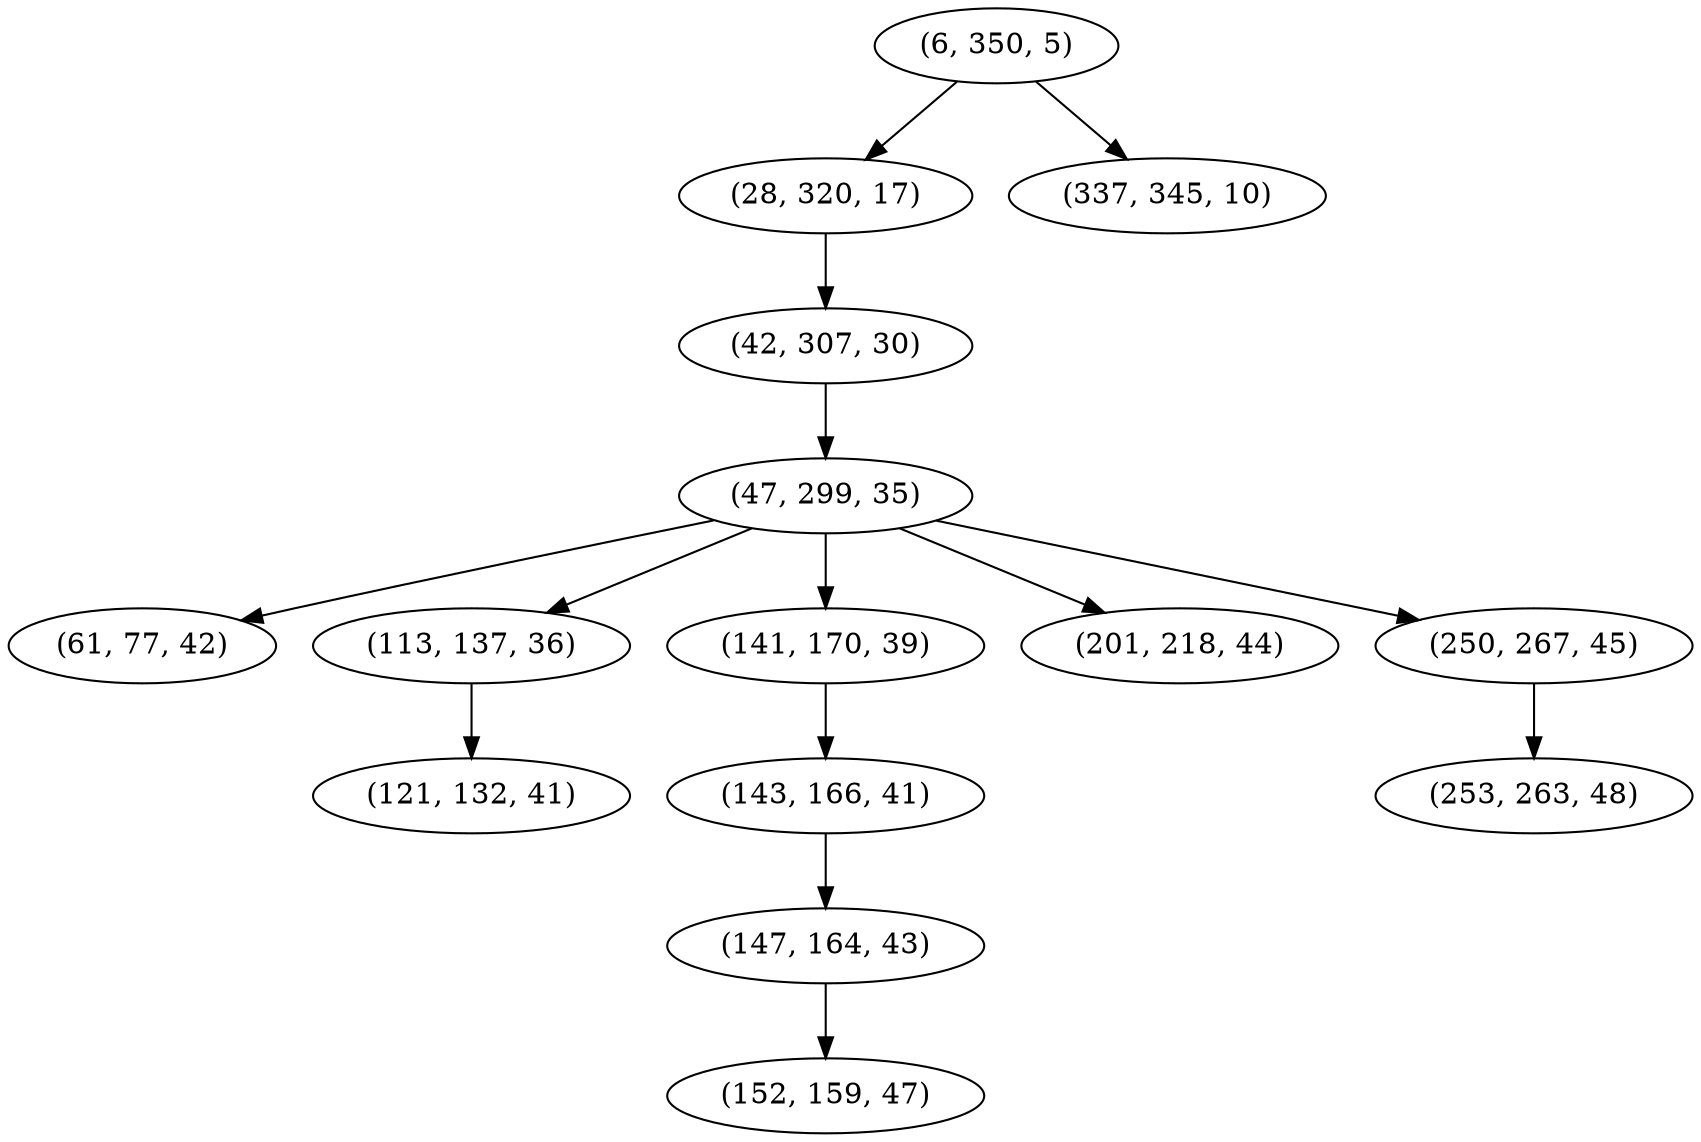 digraph tree {
    "(6, 350, 5)";
    "(28, 320, 17)";
    "(42, 307, 30)";
    "(47, 299, 35)";
    "(61, 77, 42)";
    "(113, 137, 36)";
    "(121, 132, 41)";
    "(141, 170, 39)";
    "(143, 166, 41)";
    "(147, 164, 43)";
    "(152, 159, 47)";
    "(201, 218, 44)";
    "(250, 267, 45)";
    "(253, 263, 48)";
    "(337, 345, 10)";
    "(6, 350, 5)" -> "(28, 320, 17)";
    "(6, 350, 5)" -> "(337, 345, 10)";
    "(28, 320, 17)" -> "(42, 307, 30)";
    "(42, 307, 30)" -> "(47, 299, 35)";
    "(47, 299, 35)" -> "(61, 77, 42)";
    "(47, 299, 35)" -> "(113, 137, 36)";
    "(47, 299, 35)" -> "(141, 170, 39)";
    "(47, 299, 35)" -> "(201, 218, 44)";
    "(47, 299, 35)" -> "(250, 267, 45)";
    "(113, 137, 36)" -> "(121, 132, 41)";
    "(141, 170, 39)" -> "(143, 166, 41)";
    "(143, 166, 41)" -> "(147, 164, 43)";
    "(147, 164, 43)" -> "(152, 159, 47)";
    "(250, 267, 45)" -> "(253, 263, 48)";
}

